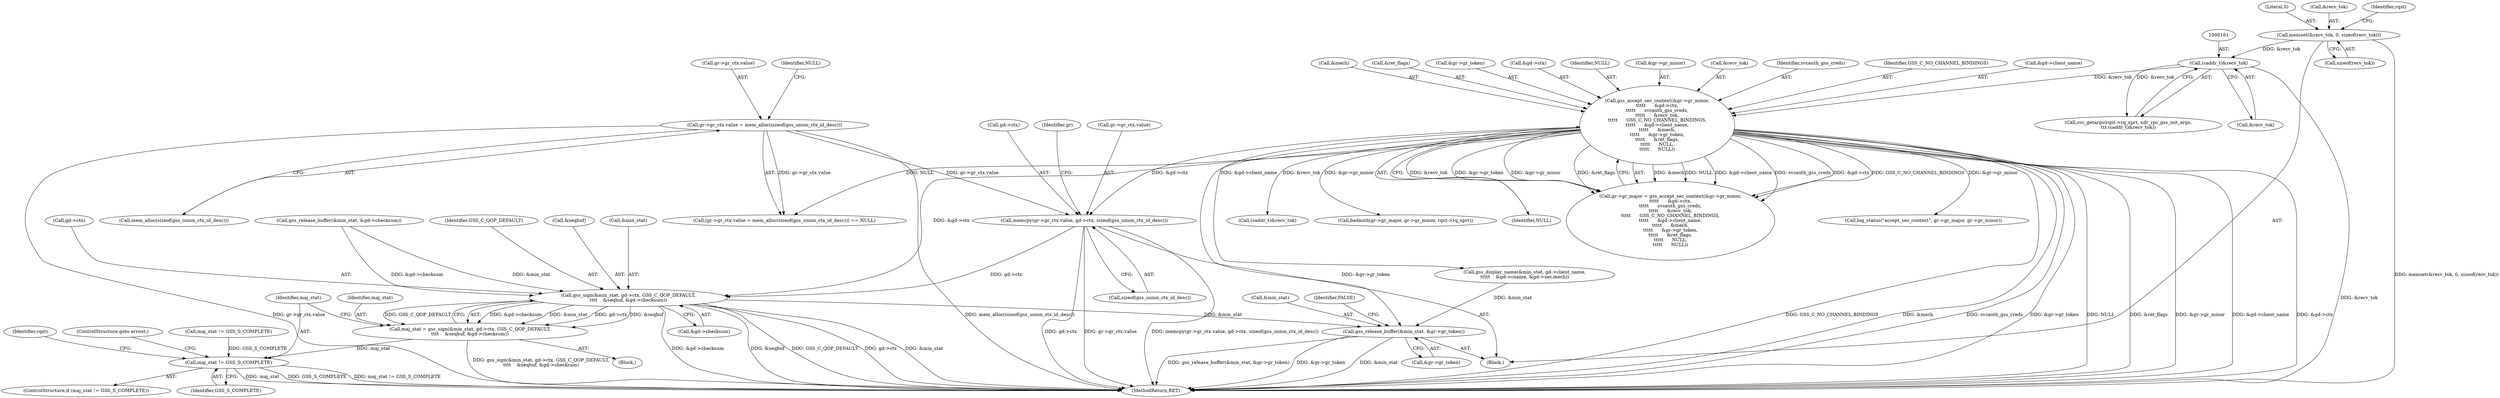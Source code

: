 digraph "1_krb5_5bb8a6b9c9eb8dd22bc9526751610aaa255ead9c_0@del" {
"1000260" [label="(Call,memcpy(gr->gr_ctx.value, gd->ctx, sizeof(gss_union_ctx_id_desc)))"];
"1000245" [label="(Call,gr->gr_ctx.value = mem_alloc(sizeof(gss_union_ctx_id_desc)))"];
"1000170" [label="(Call,gss_accept_sec_context(&gr->gr_minor,\n\t\t\t\t\t      &gd->ctx,\n\t\t\t\t\t      svcauth_gss_creds,\n\t\t\t\t\t      &recv_tok,\n\t\t\t\t\t      GSS_C_NO_CHANNEL_BINDINGS,\n\t\t\t\t\t      &gd->client_name,\n\t\t\t\t\t      &mech,\n\t\t\t\t\t      &gr->gr_token,\n\t\t\t\t\t      &ret_flags,\n\t\t\t\t\t      NULL,\n\t\t\t\t\t      NULL))"];
"1000160" [label="(Call,(caddr_t)&recv_tok)"];
"1000147" [label="(Call,memset(&recv_tok, 0, sizeof(recv_tok)))"];
"1000418" [label="(Call,gss_sign(&min_stat, gd->ctx, GSS_C_QOP_DEFAULT,\n\t\t\t\t    &seqbuf, &gd->checksum))"];
"1000416" [label="(Call,maj_stat = gss_sign(&min_stat, gd->ctx, GSS_C_QOP_DEFAULT,\n\t\t\t\t    &seqbuf, &gd->checksum))"];
"1000432" [label="(Call,maj_stat != GSS_S_COMPLETE)"];
"1000475" [label="(Call,gss_release_buffer(&min_stat, &gr->gr_token))"];
"1000187" [label="(Call,&mech)"];
"1000441" [label="(Identifier,rqst)"];
"1000478" [label="(Call,&gr->gr_token)"];
"1000424" [label="(Identifier,GSS_C_QOP_DEFAULT)"];
"1000193" [label="(Call,&ret_flags)"];
"1000417" [label="(Identifier,maj_stat)"];
"1000427" [label="(Call,&gd->checksum)"];
"1000432" [label="(Call,maj_stat != GSS_S_COMPLETE)"];
"1000341" [label="(Call,gss_display_name(&min_stat, gd->client_name,\n\t\t\t\t\t    &gd->cname, &gd->sec.mech))"];
"1000266" [label="(Call,gd->ctx)"];
"1000425" [label="(Call,&seqbuf)"];
"1000332" [label="(Block,)"];
"1000475" [label="(Call,gss_release_buffer(&min_stat, &gr->gr_token))"];
"1000433" [label="(Identifier,maj_stat)"];
"1000170" [label="(Call,gss_accept_sec_context(&gr->gr_minor,\n\t\t\t\t\t      &gd->ctx,\n\t\t\t\t\t      svcauth_gss_creds,\n\t\t\t\t\t      &recv_tok,\n\t\t\t\t\t      GSS_C_NO_CHANNEL_BINDINGS,\n\t\t\t\t\t      &gd->client_name,\n\t\t\t\t\t      &mech,\n\t\t\t\t\t      &gr->gr_token,\n\t\t\t\t\t      &ret_flags,\n\t\t\t\t\t      NULL,\n\t\t\t\t\t      NULL))"];
"1000202" [label="(Call,(caddr_t)&recv_tok)"];
"1000419" [label="(Call,&min_stat)"];
"1000162" [label="(Call,&recv_tok)"];
"1000227" [label="(Call,badauth(gr->gr_major, gr->gr_minor, rqst->rq_xprt))"];
"1000416" [label="(Call,maj_stat = gss_sign(&min_stat, gd->ctx, GSS_C_QOP_DEFAULT,\n\t\t\t\t    &seqbuf, &gd->checksum))"];
"1000436" [label="(ControlStructure,goto errout;)"];
"1000189" [label="(Call,&gr->gr_token)"];
"1000150" [label="(Literal,0)"];
"1000274" [label="(Identifier,gr)"];
"1000175" [label="(Call,&gd->ctx)"];
"1000418" [label="(Call,gss_sign(&min_stat, gd->ctx, GSS_C_QOP_DEFAULT,\n\t\t\t\t    &seqbuf, &gd->checksum))"];
"1000160" [label="(Call,(caddr_t)&recv_tok)"];
"1000196" [label="(Identifier,NULL)"];
"1000195" [label="(Identifier,NULL)"];
"1000171" [label="(Call,&gr->gr_minor)"];
"1000483" [label="(Identifier,FALSE)"];
"1000108" [label="(Block,)"];
"1000245" [label="(Call,gr->gr_ctx.value = mem_alloc(sizeof(gss_union_ctx_id_desc)))"];
"1000260" [label="(Call,memcpy(gr->gr_ctx.value, gd->ctx, sizeof(gss_union_ctx_id_desc)))"];
"1000147" [label="(Call,memset(&recv_tok, 0, sizeof(recv_tok)))"];
"1000251" [label="(Call,mem_alloc(sizeof(gss_union_ctx_id_desc)))"];
"1000151" [label="(Call,sizeof(recv_tok))"];
"1000166" [label="(Call,gr->gr_major = gss_accept_sec_context(&gr->gr_minor,\n\t\t\t\t\t      &gd->ctx,\n\t\t\t\t\t      svcauth_gss_creds,\n\t\t\t\t\t      &recv_tok,\n\t\t\t\t\t      GSS_C_NO_CHANNEL_BINDINGS,\n\t\t\t\t\t      &gd->client_name,\n\t\t\t\t\t      &mech,\n\t\t\t\t\t      &gr->gr_token,\n\t\t\t\t\t      &ret_flags,\n\t\t\t\t\t      NULL,\n\t\t\t\t\t      NULL))"];
"1000261" [label="(Call,gr->gr_ctx.value)"];
"1000434" [label="(Identifier,GSS_S_COMPLETE)"];
"1000254" [label="(Identifier,NULL)"];
"1000421" [label="(Call,gd->ctx)"];
"1000246" [label="(Call,gr->gr_ctx.value)"];
"1000180" [label="(Call,&recv_tok)"];
"1000269" [label="(Call,sizeof(gss_union_ctx_id_desc))"];
"1000244" [label="(Call,(gr->gr_ctx.value = mem_alloc(sizeof(gss_union_ctx_id_desc))) == NULL)"];
"1000431" [label="(ControlStructure,if (maj_stat != GSS_S_COMPLETE))"];
"1000148" [label="(Call,&recv_tok)"];
"1000206" [label="(Call,log_status(\"accept_sec_context\", gr->gr_major, gr->gr_minor))"];
"1000358" [label="(Call,maj_stat != GSS_S_COMPLETE)"];
"1000484" [label="(MethodReturn,RET)"];
"1000179" [label="(Identifier,svcauth_gss_creds)"];
"1000476" [label="(Call,&min_stat)"];
"1000157" [label="(Identifier,rqst)"];
"1000182" [label="(Identifier,GSS_C_NO_CHANNEL_BINDINGS)"];
"1000155" [label="(Call,svc_getargs(rqst->rq_xprt, xdr_rpc_gss_init_args,\n\t\t\t (caddr_t)&recv_tok))"];
"1000409" [label="(Call,gss_release_buffer(&min_stat, &gd->checksum))"];
"1000183" [label="(Call,&gd->client_name)"];
"1000260" -> "1000108"  [label="AST: "];
"1000260" -> "1000269"  [label="CFG: "];
"1000261" -> "1000260"  [label="AST: "];
"1000266" -> "1000260"  [label="AST: "];
"1000269" -> "1000260"  [label="AST: "];
"1000274" -> "1000260"  [label="CFG: "];
"1000260" -> "1000484"  [label="DDG: memcpy(gr->gr_ctx.value, gd->ctx, sizeof(gss_union_ctx_id_desc))"];
"1000260" -> "1000484"  [label="DDG: gd->ctx"];
"1000260" -> "1000484"  [label="DDG: gr->gr_ctx.value"];
"1000245" -> "1000260"  [label="DDG: gr->gr_ctx.value"];
"1000170" -> "1000260"  [label="DDG: &gd->ctx"];
"1000260" -> "1000418"  [label="DDG: gd->ctx"];
"1000245" -> "1000244"  [label="AST: "];
"1000245" -> "1000251"  [label="CFG: "];
"1000246" -> "1000245"  [label="AST: "];
"1000251" -> "1000245"  [label="AST: "];
"1000254" -> "1000245"  [label="CFG: "];
"1000245" -> "1000484"  [label="DDG: mem_alloc(sizeof(gss_union_ctx_id_desc))"];
"1000245" -> "1000484"  [label="DDG: gr->gr_ctx.value"];
"1000245" -> "1000244"  [label="DDG: gr->gr_ctx.value"];
"1000170" -> "1000166"  [label="AST: "];
"1000170" -> "1000196"  [label="CFG: "];
"1000171" -> "1000170"  [label="AST: "];
"1000175" -> "1000170"  [label="AST: "];
"1000179" -> "1000170"  [label="AST: "];
"1000180" -> "1000170"  [label="AST: "];
"1000182" -> "1000170"  [label="AST: "];
"1000183" -> "1000170"  [label="AST: "];
"1000187" -> "1000170"  [label="AST: "];
"1000189" -> "1000170"  [label="AST: "];
"1000193" -> "1000170"  [label="AST: "];
"1000195" -> "1000170"  [label="AST: "];
"1000196" -> "1000170"  [label="AST: "];
"1000166" -> "1000170"  [label="CFG: "];
"1000170" -> "1000484"  [label="DDG: GSS_C_NO_CHANNEL_BINDINGS"];
"1000170" -> "1000484"  [label="DDG: &mech"];
"1000170" -> "1000484"  [label="DDG: svcauth_gss_creds"];
"1000170" -> "1000484"  [label="DDG: &gr->gr_token"];
"1000170" -> "1000484"  [label="DDG: NULL"];
"1000170" -> "1000484"  [label="DDG: &ret_flags"];
"1000170" -> "1000484"  [label="DDG: &gr->gr_minor"];
"1000170" -> "1000484"  [label="DDG: &gd->client_name"];
"1000170" -> "1000484"  [label="DDG: &gd->ctx"];
"1000170" -> "1000166"  [label="DDG: &mech"];
"1000170" -> "1000166"  [label="DDG: NULL"];
"1000170" -> "1000166"  [label="DDG: &gd->client_name"];
"1000170" -> "1000166"  [label="DDG: svcauth_gss_creds"];
"1000170" -> "1000166"  [label="DDG: &gd->ctx"];
"1000170" -> "1000166"  [label="DDG: GSS_C_NO_CHANNEL_BINDINGS"];
"1000170" -> "1000166"  [label="DDG: &recv_tok"];
"1000170" -> "1000166"  [label="DDG: &gr->gr_token"];
"1000170" -> "1000166"  [label="DDG: &gr->gr_minor"];
"1000170" -> "1000166"  [label="DDG: &ret_flags"];
"1000160" -> "1000170"  [label="DDG: &recv_tok"];
"1000170" -> "1000202"  [label="DDG: &recv_tok"];
"1000170" -> "1000206"  [label="DDG: &gr->gr_minor"];
"1000170" -> "1000227"  [label="DDG: &gr->gr_minor"];
"1000170" -> "1000244"  [label="DDG: NULL"];
"1000170" -> "1000341"  [label="DDG: &gd->client_name"];
"1000170" -> "1000418"  [label="DDG: &gd->ctx"];
"1000170" -> "1000475"  [label="DDG: &gr->gr_token"];
"1000160" -> "1000155"  [label="AST: "];
"1000160" -> "1000162"  [label="CFG: "];
"1000161" -> "1000160"  [label="AST: "];
"1000162" -> "1000160"  [label="AST: "];
"1000155" -> "1000160"  [label="CFG: "];
"1000160" -> "1000484"  [label="DDG: &recv_tok"];
"1000160" -> "1000155"  [label="DDG: &recv_tok"];
"1000147" -> "1000160"  [label="DDG: &recv_tok"];
"1000147" -> "1000108"  [label="AST: "];
"1000147" -> "1000151"  [label="CFG: "];
"1000148" -> "1000147"  [label="AST: "];
"1000150" -> "1000147"  [label="AST: "];
"1000151" -> "1000147"  [label="AST: "];
"1000157" -> "1000147"  [label="CFG: "];
"1000147" -> "1000484"  [label="DDG: memset(&recv_tok, 0, sizeof(recv_tok))"];
"1000418" -> "1000416"  [label="AST: "];
"1000418" -> "1000427"  [label="CFG: "];
"1000419" -> "1000418"  [label="AST: "];
"1000421" -> "1000418"  [label="AST: "];
"1000424" -> "1000418"  [label="AST: "];
"1000425" -> "1000418"  [label="AST: "];
"1000427" -> "1000418"  [label="AST: "];
"1000416" -> "1000418"  [label="CFG: "];
"1000418" -> "1000484"  [label="DDG: &gd->checksum"];
"1000418" -> "1000484"  [label="DDG: &seqbuf"];
"1000418" -> "1000484"  [label="DDG: GSS_C_QOP_DEFAULT"];
"1000418" -> "1000484"  [label="DDG: gd->ctx"];
"1000418" -> "1000484"  [label="DDG: &min_stat"];
"1000418" -> "1000416"  [label="DDG: &gd->checksum"];
"1000418" -> "1000416"  [label="DDG: &min_stat"];
"1000418" -> "1000416"  [label="DDG: gd->ctx"];
"1000418" -> "1000416"  [label="DDG: &seqbuf"];
"1000418" -> "1000416"  [label="DDG: GSS_C_QOP_DEFAULT"];
"1000409" -> "1000418"  [label="DDG: &min_stat"];
"1000409" -> "1000418"  [label="DDG: &gd->checksum"];
"1000418" -> "1000475"  [label="DDG: &min_stat"];
"1000416" -> "1000332"  [label="AST: "];
"1000417" -> "1000416"  [label="AST: "];
"1000433" -> "1000416"  [label="CFG: "];
"1000416" -> "1000484"  [label="DDG: gss_sign(&min_stat, gd->ctx, GSS_C_QOP_DEFAULT,\n\t\t\t\t    &seqbuf, &gd->checksum)"];
"1000416" -> "1000432"  [label="DDG: maj_stat"];
"1000432" -> "1000431"  [label="AST: "];
"1000432" -> "1000434"  [label="CFG: "];
"1000433" -> "1000432"  [label="AST: "];
"1000434" -> "1000432"  [label="AST: "];
"1000436" -> "1000432"  [label="CFG: "];
"1000441" -> "1000432"  [label="CFG: "];
"1000432" -> "1000484"  [label="DDG: GSS_S_COMPLETE"];
"1000432" -> "1000484"  [label="DDG: maj_stat != GSS_S_COMPLETE"];
"1000432" -> "1000484"  [label="DDG: maj_stat"];
"1000358" -> "1000432"  [label="DDG: GSS_S_COMPLETE"];
"1000475" -> "1000108"  [label="AST: "];
"1000475" -> "1000478"  [label="CFG: "];
"1000476" -> "1000475"  [label="AST: "];
"1000478" -> "1000475"  [label="AST: "];
"1000483" -> "1000475"  [label="CFG: "];
"1000475" -> "1000484"  [label="DDG: &min_stat"];
"1000475" -> "1000484"  [label="DDG: gss_release_buffer(&min_stat, &gr->gr_token)"];
"1000475" -> "1000484"  [label="DDG: &gr->gr_token"];
"1000341" -> "1000475"  [label="DDG: &min_stat"];
}
